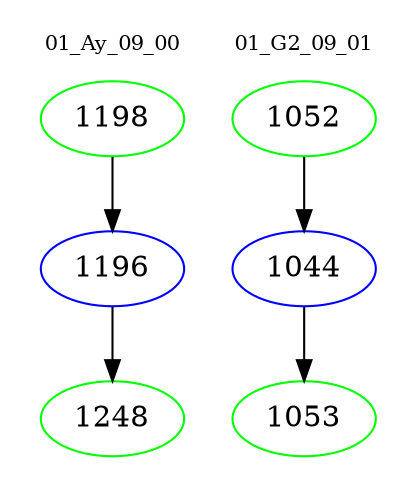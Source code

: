 digraph{
subgraph cluster_0 {
color = white
label = "01_Ay_09_00";
fontsize=10;
T0_1198 [label="1198", color="green"]
T0_1198 -> T0_1196 [color="black"]
T0_1196 [label="1196", color="blue"]
T0_1196 -> T0_1248 [color="black"]
T0_1248 [label="1248", color="green"]
}
subgraph cluster_1 {
color = white
label = "01_G2_09_01";
fontsize=10;
T1_1052 [label="1052", color="green"]
T1_1052 -> T1_1044 [color="black"]
T1_1044 [label="1044", color="blue"]
T1_1044 -> T1_1053 [color="black"]
T1_1053 [label="1053", color="green"]
}
}
